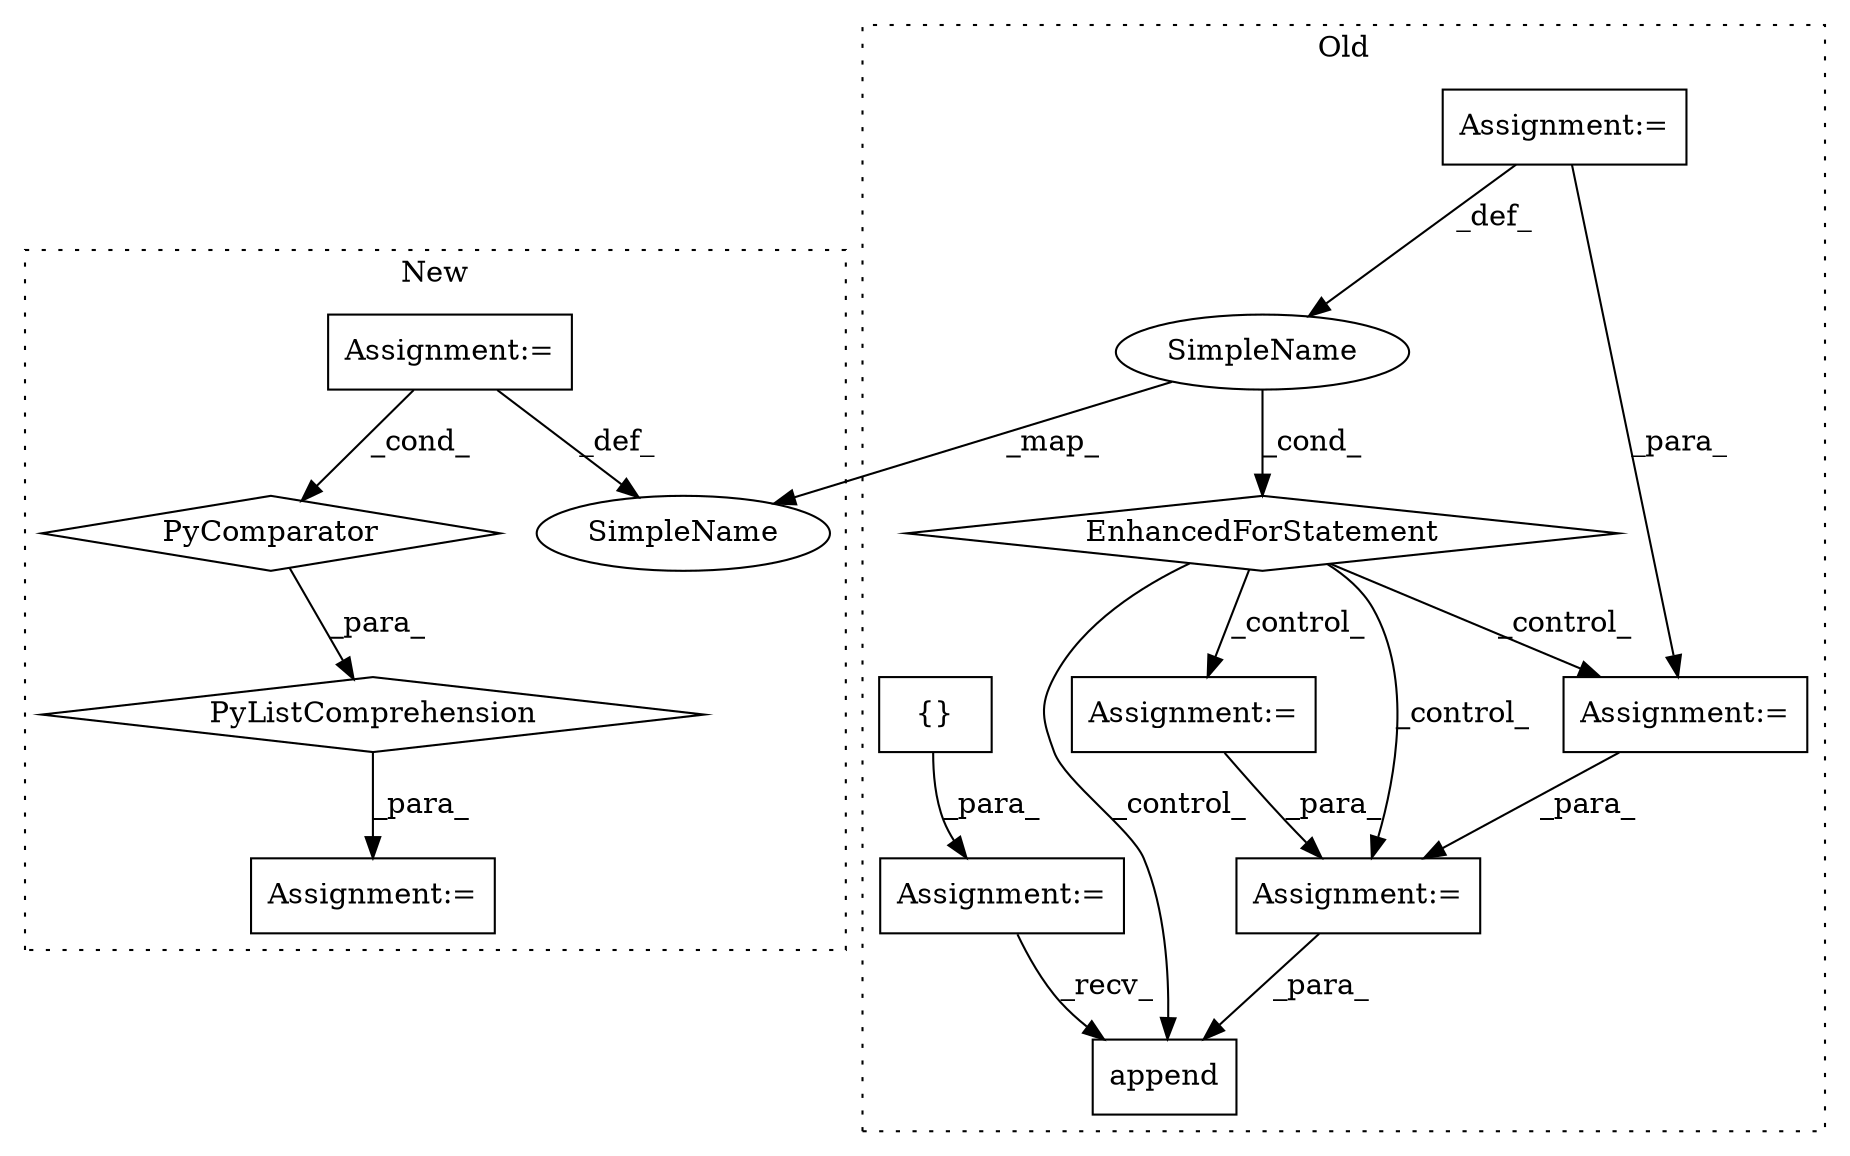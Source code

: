 digraph G {
subgraph cluster0 {
1 [label="append" a="32" s="1207,1225" l="7,1" shape="box"];
5 [label="EnhancedForStatement" a="70" s="716,789" l="53,2" shape="diamond"];
6 [label="Assignment:=" a="7" s="716,789" l="53,2" shape="box"];
7 [label="Assignment:=" a="7" s="698" l="1" shape="box"];
8 [label="{}" a="4" s="708" l="2" shape="box"];
10 [label="SimpleName" a="42" s="773" l="1" shape="ellipse"];
12 [label="Assignment:=" a="7" s="946" l="1" shape="box"];
13 [label="Assignment:=" a="7" s="1150" l="1" shape="box"];
14 [label="Assignment:=" a="7" s="801" l="1" shape="box"];
label = "Old";
style="dotted";
}
subgraph cluster1 {
2 [label="PyComparator" a="113" s="665" l="34" shape="diamond"];
3 [label="Assignment:=" a="7" s="665" l="34" shape="box"];
4 [label="PyListComprehension" a="109" s="556" l="151" shape="diamond"];
9 [label="Assignment:=" a="7" s="544" l="12" shape="box"];
11 [label="SimpleName" a="42" s="668" l="1" shape="ellipse"];
label = "New";
style="dotted";
}
2 -> 4 [label="_para_"];
3 -> 2 [label="_cond_"];
3 -> 11 [label="_def_"];
4 -> 9 [label="_para_"];
5 -> 12 [label="_control_"];
5 -> 14 [label="_control_"];
5 -> 1 [label="_control_"];
5 -> 13 [label="_control_"];
6 -> 10 [label="_def_"];
6 -> 12 [label="_para_"];
7 -> 1 [label="_recv_"];
8 -> 7 [label="_para_"];
10 -> 5 [label="_cond_"];
10 -> 11 [label="_map_"];
12 -> 13 [label="_para_"];
13 -> 1 [label="_para_"];
14 -> 13 [label="_para_"];
}